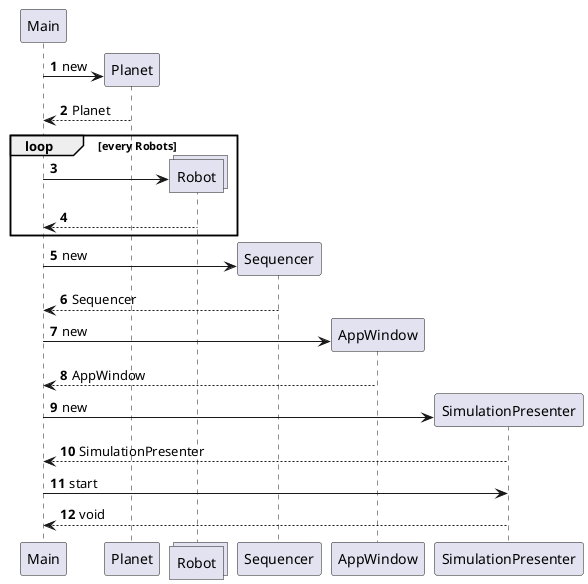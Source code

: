 @startuml
'https://plantuml.com/sequence-diagram

autonumber

participant Main

create Planet
Main -> Planet : new
Main <-- Planet : Planet

collections Robot
create Robot
loop every Robots
    Main -> Robot
    Main <-- Robot
end

create Sequencer
Main -> Sequencer : new
Main <-- Sequencer : Sequencer

create AppWindow
Main -> AppWindow : new
Main <-- AppWindow : AppWindow

create SimulationPresenter
Main -> SimulationPresenter : new
Main <-- SimulationPresenter : SimulationPresenter

Main -> SimulationPresenter : start
Main <-- SimulationPresenter : void

@enduml